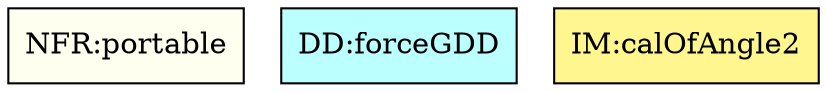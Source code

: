 digraph avsall {


	instance:twoDMotion	[shape=box, color=black, style=filled, fillcolor=mistyrose, label="A:twoDMotion"];
	instance:cartSys	[shape=box, color=black, style=filled, fillcolor=mistyrose, label="A:cartSys"];
	instance:cartSysR	[shape=box, color=black, style=filled, fillcolor=mistyrose, label="A:cartSysR"];
	instance:yAxisDir	[shape=box, color=black, style=filled, fillcolor=mistyrose, label="A:yAxisDir"];

	subgraph A {
	rank="same"
	{instance:twoDMotion, instance:cartSys, instance:cartSysR, instance:yAxisDir}
	}

	dataDefn:velocity	[shape=box, color=black, style=filled, fillcolor=paleturquoise1, label="DD:positionGDD"];
	dataDefn:p_x1	[shape=box, color=black, style=filled, fillcolor=paleturquoise1, label="DD:positionXDD1"];
	dataDefn:p_y1	[shape=box, color=black, style=filled, fillcolor=paleturquoise1, label="DD:positionYDD1"];
	dataDefn:p_x2	[shape=box, color=black, style=filled, fillcolor=paleturquoise1, label="DD:positionXDD2"];
	dataDefn:p_y2	[shape=box, color=black, style=filled, fillcolor=paleturquoise1, label="DD:positionYDD2"];
	dataDefn:acceleration	[shape=box, color=black, style=filled, fillcolor=paleturquoise1, label="DD:accelerationGDD"];
	dataDefn:force	[shape=box, color=black, style=filled, fillcolor=paleturquoise1, label="DD:forceGDD"];

	subgraph DD {
	rank="same"
	{dataDefn:velocity, dataDefn:p_x1, dataDefn:p_y1, dataDefn:p_x2, dataDefn:p_y2, dataDefn:acceleration, dataDefn:force}
	}

	theory:accelerationTM	[shape=box, color=black, style=filled, fillcolor=pink, label="TM:acceleration"];
	theory:velocityTM	[shape=box, color=black, style=filled, fillcolor=pink, label="TM:velocity"];
	theory:newtonSL	[shape=box, color=black, style=filled, fillcolor=pink, label="TM:NewtonSecLawMot"];

	subgraph TM {
	rank="same"
	{theory:accelerationTM, theory:velocityTM, theory:newtonSL}
	}

	theory:v_x1	[shape=box, color=black, style=filled, fillcolor=palegreen, label="GD:velocityX1"];
	theory:v_y1	[shape=box, color=black, style=filled, fillcolor=palegreen, label="GD:velocityY1"];
	theory:v_x2	[shape=box, color=black, style=filled, fillcolor=palegreen, label="GD:velocityX2"];
	theory:v_y2	[shape=box, color=black, style=filled, fillcolor=palegreen, label="GD:velocityY2"];
	theory:a_x1	[shape=box, color=black, style=filled, fillcolor=palegreen, label="GD:accelerationX1"];
	theory:a_y1	[shape=box, color=black, style=filled, fillcolor=palegreen, label="GD:accelerationY1"];
	theory:a_x2	[shape=box, color=black, style=filled, fillcolor=palegreen, label="GD:accelerationX2"];
	theory:a_y2	[shape=box, color=black, style=filled, fillcolor=palegreen, label="GD:accelerationY2"];
	theory:xForce1	[shape=box, color=black, style=filled, fillcolor=palegreen, label="GD:xForce1"];
	theory:yForce1	[shape=box, color=black, style=filled, fillcolor=palegreen, label="GD:yForce1"];
	theory:xForce2	[shape=box, color=black, style=filled, fillcolor=palegreen, label="GD:xForce2"];
	theory:yForce2	[shape=box, color=black, style=filled, fillcolor=palegreen, label="GD:yForce2"];

	subgraph GD {
	rank="same"
	{theory:v_x1, theory:v_y1, theory:v_x2, theory:v_y2, theory:a_x1, theory:a_y1, theory:a_x2, theory:a_y2, theory:xForce1, theory:yForce1, theory:xForce2, theory:yForce2}
	}

	theory:angleIM1	[shape=box, color=black, style=filled, fillcolor=khaki1, label="IM:calOfAngle1"];
	theory:angleIM2	[shape=box, color=black, style=filled, fillcolor=khaki1, label="IM:calOfAngle2"];

	subgraph IM {
	rank="same"
	{theory:angleIM1, theory:angleIM2}
	}

	instance:inputValues	[shape=box, color=black, style=filled, fillcolor=ivory, label="FR:inputValues"];
	instance:verifyInptVals	[shape=box, color=black, style=filled, fillcolor=ivory, label="FR:verifyInptVals"];
	instance:calcAng	[shape=box, color=black, style=filled, fillcolor=ivory, label="FR:calcAng"];
	instance:outputValues	[shape=box, color=black, style=filled, fillcolor=ivory, label="FR:outputValues"];
	instance:correct	[shape=box, color=black, style=filled, fillcolor=ivory, label="NFR:correct"];
	instance:portable	[shape=box, color=black, style=filled, fillcolor=ivory, label="NFR:portable"];

	subgraph FR {
	rank="same"
	{instance:inputValues, instance:verifyInptVals, instance:calcAng, instance:outputValues, instance:correct, instance:portable}
	}

}
